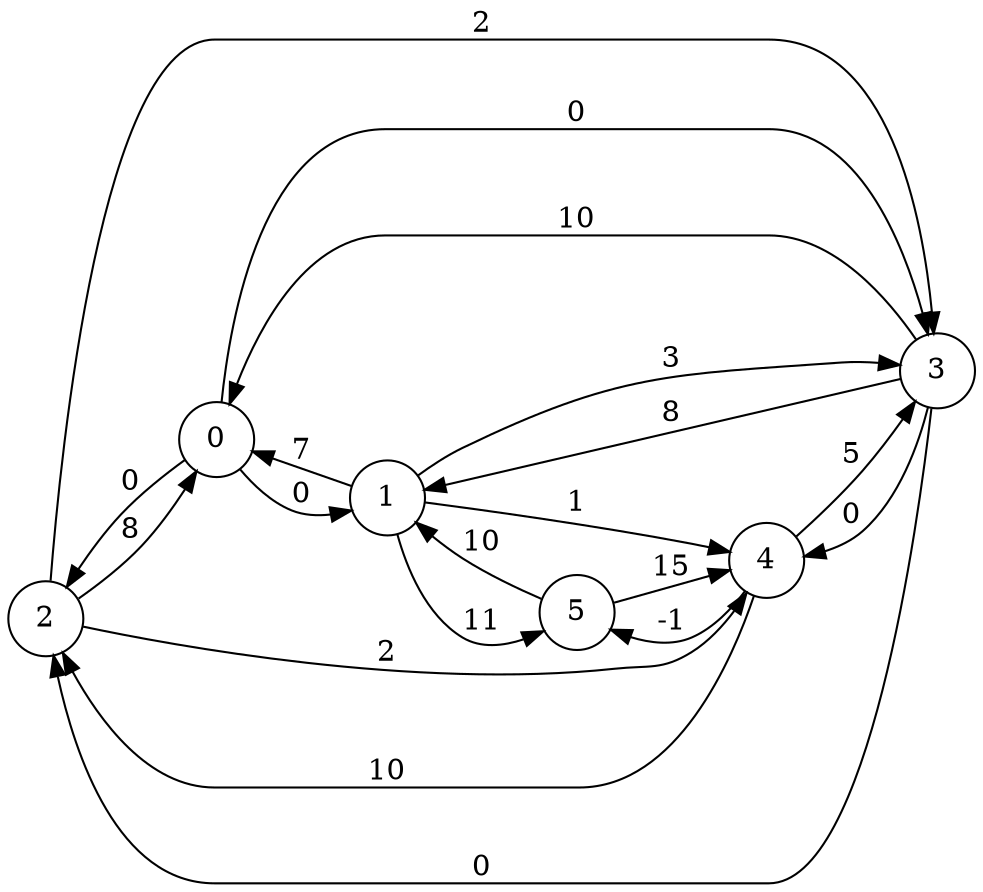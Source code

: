 digraph finite_state_machine {
rankdir=LR; 
node [shape = circle];
2 -> 0 [ label = "8" ];
2 -> 3 [ label = "2" ];
2 -> 4 [ label = "2" ];
4 -> 3 [ label = "5" ];
4 -> 2 [ label = "10" ];
4 -> 5 [ label = "-1" ];
3 -> 4 [ label = "0" ];
3 -> 2 [ label = "0" ];
3 -> 0 [ label = "10" ];
3 -> 1 [ label = "8" ];
0 -> 2 [ label = "0" ];
0 -> 3 [ label = "0" ];
0 -> 1 [ label = "0" ];
1 -> 4 [ label = "1" ];
1 -> 3 [ label = "3" ];
1 -> 0 [ label = "7" ];
1 -> 5 [ label = "11" ];
5 -> 4 [ label = "15" ];
5 -> 1 [ label = "10" ];
}
